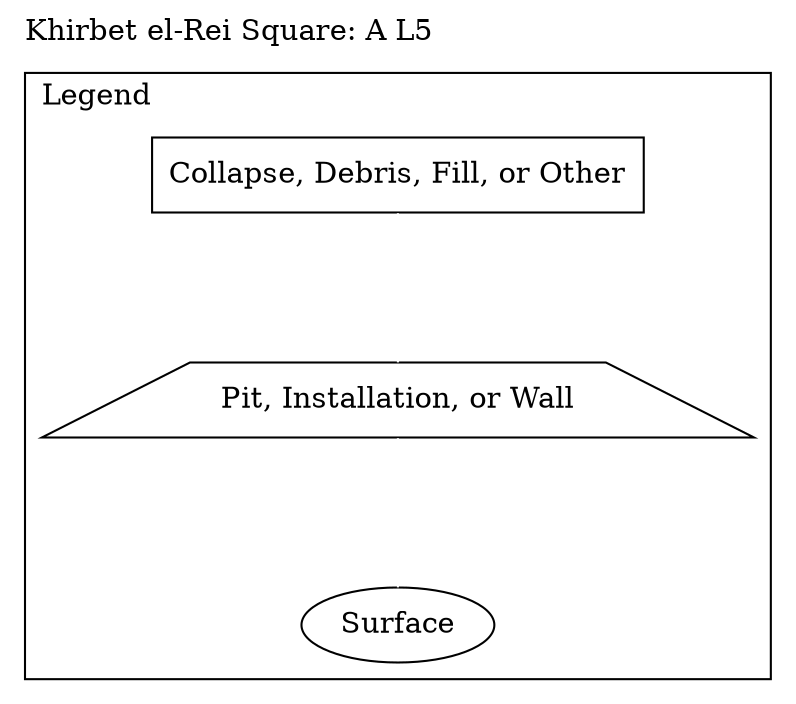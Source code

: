 
graph A_L5 {
	splines=ortho;
	overlap=false;
	newrank=true;
	labelloc=top;
	labeljust="l";
	
	
	ranksep=1;
	label="Khirbet el-Rei Square: A L5"
subgraph cluster_legend{
			label="Legend"
			"normal" [shape=box, label="Collapse, Debris, Fill, or Other"]
			"trap" [shape=trapezium, label="Pit, Installation, or Wall"]
			"oval" [shape=oval, label="Surface"]
			"normal"--"trap"[color="white"]
			"trap"--"oval"[color="white"]
			}}